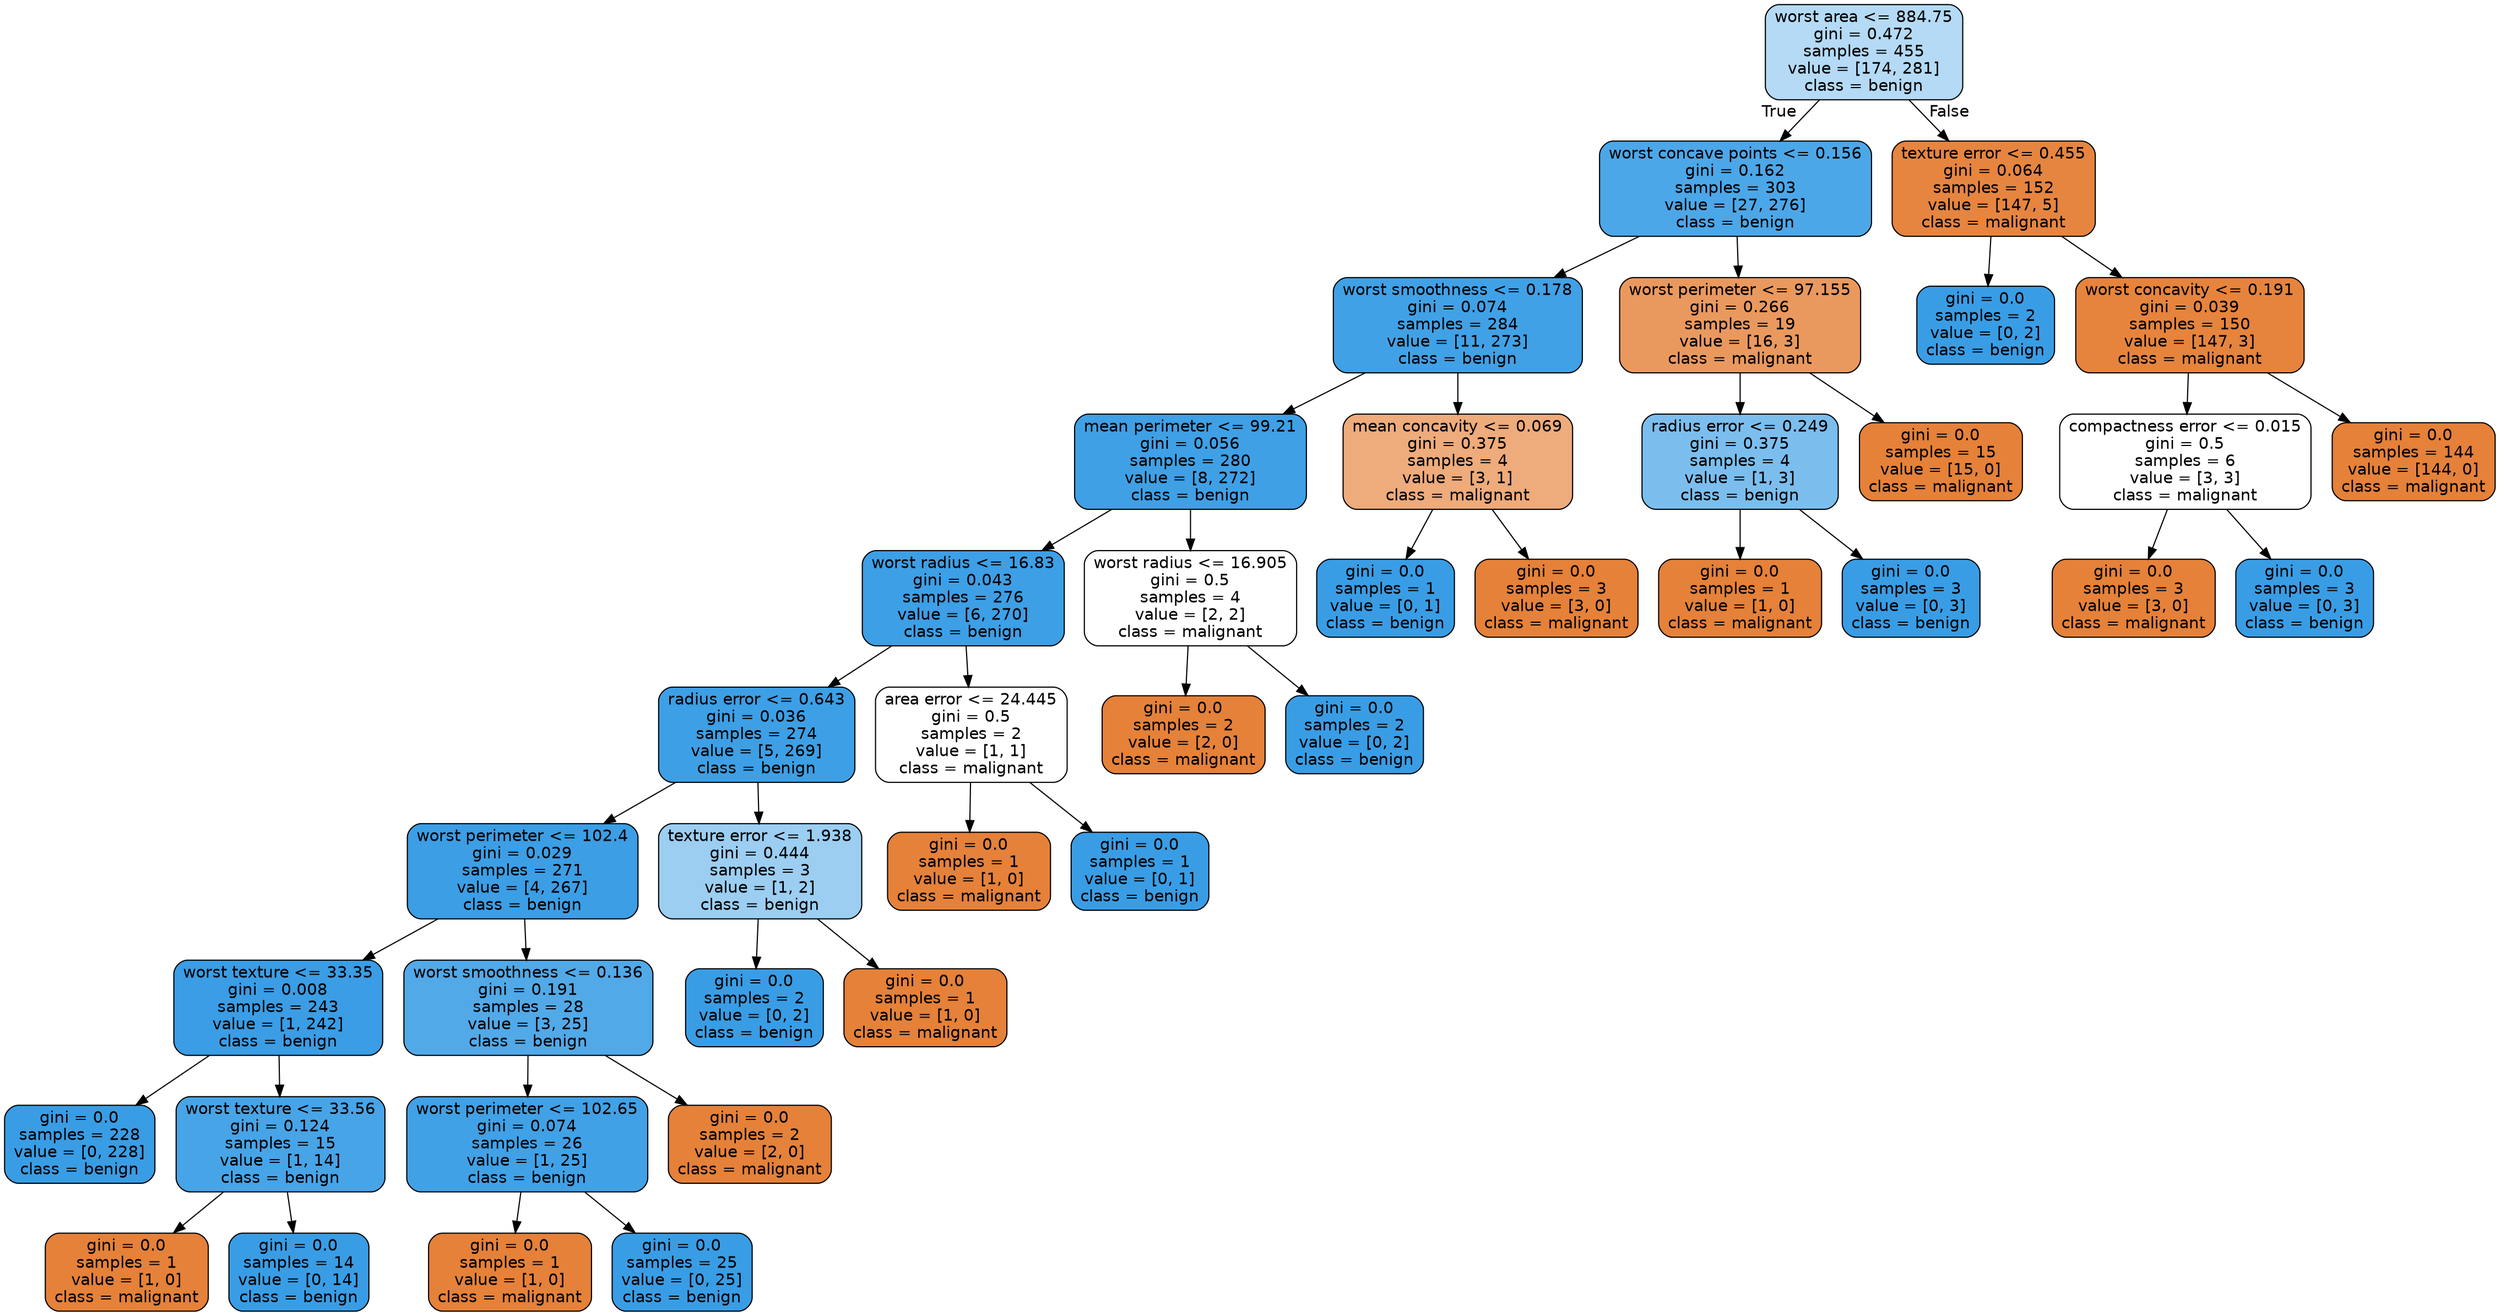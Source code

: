 digraph Tree {
node [shape=box, style="filled, rounded", color="black", fontname=helvetica] ;
edge [fontname=helvetica] ;
0 [label="worst area <= 884.75\ngini = 0.472\nsamples = 455\nvalue = [174, 281]\nclass = benign", fillcolor="#b4daf5"] ;
1 [label="worst concave points <= 0.156\ngini = 0.162\nsamples = 303\nvalue = [27, 276]\nclass = benign", fillcolor="#4ca7e8"] ;
0 -> 1 [labeldistance=2.5, labelangle=45, headlabel="True"] ;
2 [label="worst smoothness <= 0.178\ngini = 0.074\nsamples = 284\nvalue = [11, 273]\nclass = benign", fillcolor="#41a1e6"] ;
1 -> 2 ;
3 [label="mean perimeter <= 99.21\ngini = 0.056\nsamples = 280\nvalue = [8, 272]\nclass = benign", fillcolor="#3fa0e6"] ;
2 -> 3 ;
4 [label="worst radius <= 16.83\ngini = 0.043\nsamples = 276\nvalue = [6, 270]\nclass = benign", fillcolor="#3d9fe6"] ;
3 -> 4 ;
5 [label="radius error <= 0.643\ngini = 0.036\nsamples = 274\nvalue = [5, 269]\nclass = benign", fillcolor="#3d9fe5"] ;
4 -> 5 ;
6 [label="worst perimeter <= 102.4\ngini = 0.029\nsamples = 271\nvalue = [4, 267]\nclass = benign", fillcolor="#3c9ee5"] ;
5 -> 6 ;
7 [label="worst texture <= 33.35\ngini = 0.008\nsamples = 243\nvalue = [1, 242]\nclass = benign", fillcolor="#3a9de5"] ;
6 -> 7 ;
8 [label="gini = 0.0\nsamples = 228\nvalue = [0, 228]\nclass = benign", fillcolor="#399de5"] ;
7 -> 8 ;
9 [label="worst texture <= 33.56\ngini = 0.124\nsamples = 15\nvalue = [1, 14]\nclass = benign", fillcolor="#47a4e7"] ;
7 -> 9 ;
10 [label="gini = 0.0\nsamples = 1\nvalue = [1, 0]\nclass = malignant", fillcolor="#e58139"] ;
9 -> 10 ;
11 [label="gini = 0.0\nsamples = 14\nvalue = [0, 14]\nclass = benign", fillcolor="#399de5"] ;
9 -> 11 ;
12 [label="worst smoothness <= 0.136\ngini = 0.191\nsamples = 28\nvalue = [3, 25]\nclass = benign", fillcolor="#51a9e8"] ;
6 -> 12 ;
13 [label="worst perimeter <= 102.65\ngini = 0.074\nsamples = 26\nvalue = [1, 25]\nclass = benign", fillcolor="#41a1e6"] ;
12 -> 13 ;
14 [label="gini = 0.0\nsamples = 1\nvalue = [1, 0]\nclass = malignant", fillcolor="#e58139"] ;
13 -> 14 ;
15 [label="gini = 0.0\nsamples = 25\nvalue = [0, 25]\nclass = benign", fillcolor="#399de5"] ;
13 -> 15 ;
16 [label="gini = 0.0\nsamples = 2\nvalue = [2, 0]\nclass = malignant", fillcolor="#e58139"] ;
12 -> 16 ;
17 [label="texture error <= 1.938\ngini = 0.444\nsamples = 3\nvalue = [1, 2]\nclass = benign", fillcolor="#9ccef2"] ;
5 -> 17 ;
18 [label="gini = 0.0\nsamples = 2\nvalue = [0, 2]\nclass = benign", fillcolor="#399de5"] ;
17 -> 18 ;
19 [label="gini = 0.0\nsamples = 1\nvalue = [1, 0]\nclass = malignant", fillcolor="#e58139"] ;
17 -> 19 ;
20 [label="area error <= 24.445\ngini = 0.5\nsamples = 2\nvalue = [1, 1]\nclass = malignant", fillcolor="#ffffff"] ;
4 -> 20 ;
21 [label="gini = 0.0\nsamples = 1\nvalue = [1, 0]\nclass = malignant", fillcolor="#e58139"] ;
20 -> 21 ;
22 [label="gini = 0.0\nsamples = 1\nvalue = [0, 1]\nclass = benign", fillcolor="#399de5"] ;
20 -> 22 ;
23 [label="worst radius <= 16.905\ngini = 0.5\nsamples = 4\nvalue = [2, 2]\nclass = malignant", fillcolor="#ffffff"] ;
3 -> 23 ;
24 [label="gini = 0.0\nsamples = 2\nvalue = [2, 0]\nclass = malignant", fillcolor="#e58139"] ;
23 -> 24 ;
25 [label="gini = 0.0\nsamples = 2\nvalue = [0, 2]\nclass = benign", fillcolor="#399de5"] ;
23 -> 25 ;
26 [label="mean concavity <= 0.069\ngini = 0.375\nsamples = 4\nvalue = [3, 1]\nclass = malignant", fillcolor="#eeab7b"] ;
2 -> 26 ;
27 [label="gini = 0.0\nsamples = 1\nvalue = [0, 1]\nclass = benign", fillcolor="#399de5"] ;
26 -> 27 ;
28 [label="gini = 0.0\nsamples = 3\nvalue = [3, 0]\nclass = malignant", fillcolor="#e58139"] ;
26 -> 28 ;
29 [label="worst perimeter <= 97.155\ngini = 0.266\nsamples = 19\nvalue = [16, 3]\nclass = malignant", fillcolor="#ea995e"] ;
1 -> 29 ;
30 [label="radius error <= 0.249\ngini = 0.375\nsamples = 4\nvalue = [1, 3]\nclass = benign", fillcolor="#7bbeee"] ;
29 -> 30 ;
31 [label="gini = 0.0\nsamples = 1\nvalue = [1, 0]\nclass = malignant", fillcolor="#e58139"] ;
30 -> 31 ;
32 [label="gini = 0.0\nsamples = 3\nvalue = [0, 3]\nclass = benign", fillcolor="#399de5"] ;
30 -> 32 ;
33 [label="gini = 0.0\nsamples = 15\nvalue = [15, 0]\nclass = malignant", fillcolor="#e58139"] ;
29 -> 33 ;
34 [label="texture error <= 0.455\ngini = 0.064\nsamples = 152\nvalue = [147, 5]\nclass = malignant", fillcolor="#e68540"] ;
0 -> 34 [labeldistance=2.5, labelangle=-45, headlabel="False"] ;
35 [label="gini = 0.0\nsamples = 2\nvalue = [0, 2]\nclass = benign", fillcolor="#399de5"] ;
34 -> 35 ;
36 [label="worst concavity <= 0.191\ngini = 0.039\nsamples = 150\nvalue = [147, 3]\nclass = malignant", fillcolor="#e6843d"] ;
34 -> 36 ;
37 [label="compactness error <= 0.015\ngini = 0.5\nsamples = 6\nvalue = [3, 3]\nclass = malignant", fillcolor="#ffffff"] ;
36 -> 37 ;
38 [label="gini = 0.0\nsamples = 3\nvalue = [3, 0]\nclass = malignant", fillcolor="#e58139"] ;
37 -> 38 ;
39 [label="gini = 0.0\nsamples = 3\nvalue = [0, 3]\nclass = benign", fillcolor="#399de5"] ;
37 -> 39 ;
40 [label="gini = 0.0\nsamples = 144\nvalue = [144, 0]\nclass = malignant", fillcolor="#e58139"] ;
36 -> 40 ;
}